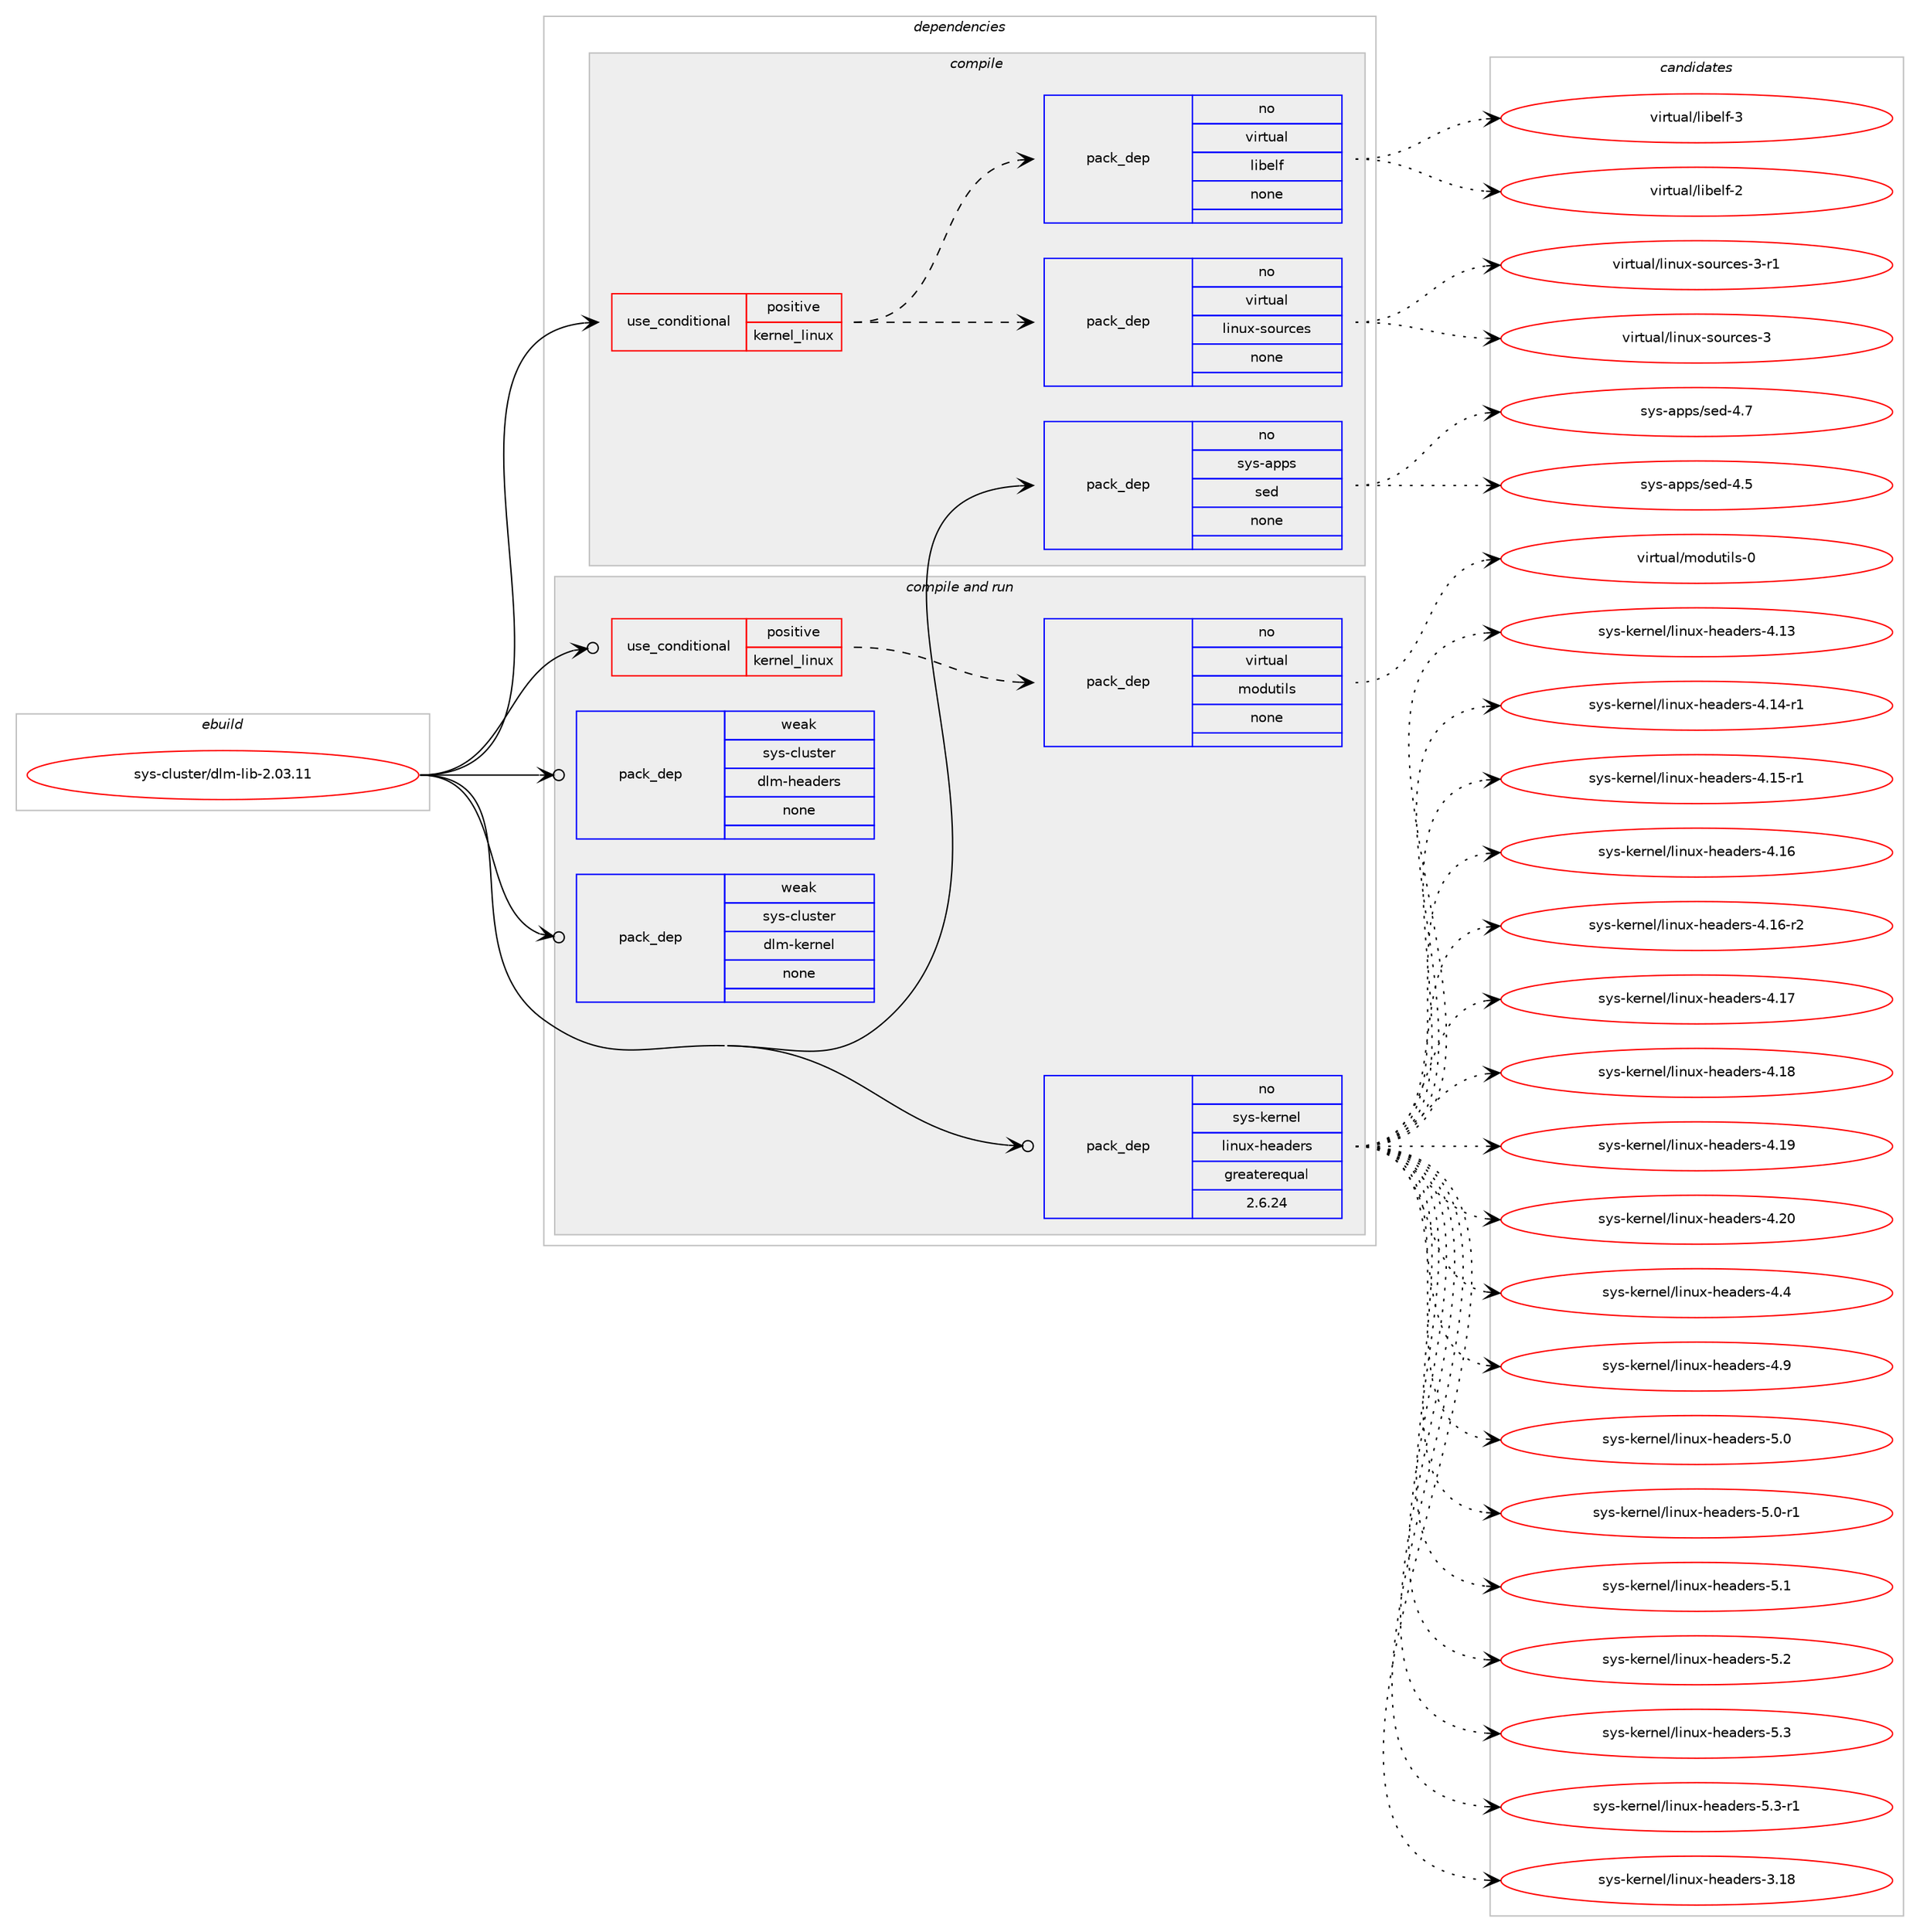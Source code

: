 digraph prolog {

# *************
# Graph options
# *************

newrank=true;
concentrate=true;
compound=true;
graph [rankdir=LR,fontname=Helvetica,fontsize=10,ranksep=1.5];#, ranksep=2.5, nodesep=0.2];
edge  [arrowhead=vee];
node  [fontname=Helvetica,fontsize=10];

# **********
# The ebuild
# **********

subgraph cluster_leftcol {
color=gray;
rank=same;
label=<<i>ebuild</i>>;
id [label="sys-cluster/dlm-lib-2.03.11", color=red, width=4, href="../sys-cluster/dlm-lib-2.03.11.svg"];
}

# ****************
# The dependencies
# ****************

subgraph cluster_midcol {
color=gray;
label=<<i>dependencies</i>>;
subgraph cluster_compile {
fillcolor="#eeeeee";
style=filled;
label=<<i>compile</i>>;
subgraph cond212760 {
dependency883714 [label=<<TABLE BORDER="0" CELLBORDER="1" CELLSPACING="0" CELLPADDING="4"><TR><TD ROWSPAN="3" CELLPADDING="10">use_conditional</TD></TR><TR><TD>positive</TD></TR><TR><TD>kernel_linux</TD></TR></TABLE>>, shape=none, color=red];
subgraph pack655454 {
dependency883715 [label=<<TABLE BORDER="0" CELLBORDER="1" CELLSPACING="0" CELLPADDING="4" WIDTH="220"><TR><TD ROWSPAN="6" CELLPADDING="30">pack_dep</TD></TR><TR><TD WIDTH="110">no</TD></TR><TR><TD>virtual</TD></TR><TR><TD>linux-sources</TD></TR><TR><TD>none</TD></TR><TR><TD></TD></TR></TABLE>>, shape=none, color=blue];
}
dependency883714:e -> dependency883715:w [weight=20,style="dashed",arrowhead="vee"];
subgraph pack655455 {
dependency883716 [label=<<TABLE BORDER="0" CELLBORDER="1" CELLSPACING="0" CELLPADDING="4" WIDTH="220"><TR><TD ROWSPAN="6" CELLPADDING="30">pack_dep</TD></TR><TR><TD WIDTH="110">no</TD></TR><TR><TD>virtual</TD></TR><TR><TD>libelf</TD></TR><TR><TD>none</TD></TR><TR><TD></TD></TR></TABLE>>, shape=none, color=blue];
}
dependency883714:e -> dependency883716:w [weight=20,style="dashed",arrowhead="vee"];
}
id:e -> dependency883714:w [weight=20,style="solid",arrowhead="vee"];
subgraph pack655456 {
dependency883717 [label=<<TABLE BORDER="0" CELLBORDER="1" CELLSPACING="0" CELLPADDING="4" WIDTH="220"><TR><TD ROWSPAN="6" CELLPADDING="30">pack_dep</TD></TR><TR><TD WIDTH="110">no</TD></TR><TR><TD>sys-apps</TD></TR><TR><TD>sed</TD></TR><TR><TD>none</TD></TR><TR><TD></TD></TR></TABLE>>, shape=none, color=blue];
}
id:e -> dependency883717:w [weight=20,style="solid",arrowhead="vee"];
}
subgraph cluster_compileandrun {
fillcolor="#eeeeee";
style=filled;
label=<<i>compile and run</i>>;
subgraph cond212761 {
dependency883718 [label=<<TABLE BORDER="0" CELLBORDER="1" CELLSPACING="0" CELLPADDING="4"><TR><TD ROWSPAN="3" CELLPADDING="10">use_conditional</TD></TR><TR><TD>positive</TD></TR><TR><TD>kernel_linux</TD></TR></TABLE>>, shape=none, color=red];
subgraph pack655457 {
dependency883719 [label=<<TABLE BORDER="0" CELLBORDER="1" CELLSPACING="0" CELLPADDING="4" WIDTH="220"><TR><TD ROWSPAN="6" CELLPADDING="30">pack_dep</TD></TR><TR><TD WIDTH="110">no</TD></TR><TR><TD>virtual</TD></TR><TR><TD>modutils</TD></TR><TR><TD>none</TD></TR><TR><TD></TD></TR></TABLE>>, shape=none, color=blue];
}
dependency883718:e -> dependency883719:w [weight=20,style="dashed",arrowhead="vee"];
}
id:e -> dependency883718:w [weight=20,style="solid",arrowhead="odotvee"];
subgraph pack655458 {
dependency883720 [label=<<TABLE BORDER="0" CELLBORDER="1" CELLSPACING="0" CELLPADDING="4" WIDTH="220"><TR><TD ROWSPAN="6" CELLPADDING="30">pack_dep</TD></TR><TR><TD WIDTH="110">no</TD></TR><TR><TD>sys-kernel</TD></TR><TR><TD>linux-headers</TD></TR><TR><TD>greaterequal</TD></TR><TR><TD>2.6.24</TD></TR></TABLE>>, shape=none, color=blue];
}
id:e -> dependency883720:w [weight=20,style="solid",arrowhead="odotvee"];
subgraph pack655459 {
dependency883721 [label=<<TABLE BORDER="0" CELLBORDER="1" CELLSPACING="0" CELLPADDING="4" WIDTH="220"><TR><TD ROWSPAN="6" CELLPADDING="30">pack_dep</TD></TR><TR><TD WIDTH="110">weak</TD></TR><TR><TD>sys-cluster</TD></TR><TR><TD>dlm-headers</TD></TR><TR><TD>none</TD></TR><TR><TD></TD></TR></TABLE>>, shape=none, color=blue];
}
id:e -> dependency883721:w [weight=20,style="solid",arrowhead="odotvee"];
subgraph pack655460 {
dependency883722 [label=<<TABLE BORDER="0" CELLBORDER="1" CELLSPACING="0" CELLPADDING="4" WIDTH="220"><TR><TD ROWSPAN="6" CELLPADDING="30">pack_dep</TD></TR><TR><TD WIDTH="110">weak</TD></TR><TR><TD>sys-cluster</TD></TR><TR><TD>dlm-kernel</TD></TR><TR><TD>none</TD></TR><TR><TD></TD></TR></TABLE>>, shape=none, color=blue];
}
id:e -> dependency883722:w [weight=20,style="solid",arrowhead="odotvee"];
}
subgraph cluster_run {
fillcolor="#eeeeee";
style=filled;
label=<<i>run</i>>;
}
}

# **************
# The candidates
# **************

subgraph cluster_choices {
rank=same;
color=gray;
label=<<i>candidates</i>>;

subgraph choice655454 {
color=black;
nodesep=1;
choice118105114116117971084710810511011712045115111117114991011154551 [label="virtual/linux-sources-3", color=red, width=4,href="../virtual/linux-sources-3.svg"];
choice1181051141161179710847108105110117120451151111171149910111545514511449 [label="virtual/linux-sources-3-r1", color=red, width=4,href="../virtual/linux-sources-3-r1.svg"];
dependency883715:e -> choice118105114116117971084710810511011712045115111117114991011154551:w [style=dotted,weight="100"];
dependency883715:e -> choice1181051141161179710847108105110117120451151111171149910111545514511449:w [style=dotted,weight="100"];
}
subgraph choice655455 {
color=black;
nodesep=1;
choice1181051141161179710847108105981011081024550 [label="virtual/libelf-2", color=red, width=4,href="../virtual/libelf-2.svg"];
choice1181051141161179710847108105981011081024551 [label="virtual/libelf-3", color=red, width=4,href="../virtual/libelf-3.svg"];
dependency883716:e -> choice1181051141161179710847108105981011081024550:w [style=dotted,weight="100"];
dependency883716:e -> choice1181051141161179710847108105981011081024551:w [style=dotted,weight="100"];
}
subgraph choice655456 {
color=black;
nodesep=1;
choice11512111545971121121154711510110045524653 [label="sys-apps/sed-4.5", color=red, width=4,href="../sys-apps/sed-4.5.svg"];
choice11512111545971121121154711510110045524655 [label="sys-apps/sed-4.7", color=red, width=4,href="../sys-apps/sed-4.7.svg"];
dependency883717:e -> choice11512111545971121121154711510110045524653:w [style=dotted,weight="100"];
dependency883717:e -> choice11512111545971121121154711510110045524655:w [style=dotted,weight="100"];
}
subgraph choice655457 {
color=black;
nodesep=1;
choice11810511411611797108471091111001171161051081154548 [label="virtual/modutils-0", color=red, width=4,href="../virtual/modutils-0.svg"];
dependency883719:e -> choice11810511411611797108471091111001171161051081154548:w [style=dotted,weight="100"];
}
subgraph choice655458 {
color=black;
nodesep=1;
choice115121115451071011141101011084710810511011712045104101971001011141154551464956 [label="sys-kernel/linux-headers-3.18", color=red, width=4,href="../sys-kernel/linux-headers-3.18.svg"];
choice115121115451071011141101011084710810511011712045104101971001011141154552464951 [label="sys-kernel/linux-headers-4.13", color=red, width=4,href="../sys-kernel/linux-headers-4.13.svg"];
choice1151211154510710111411010110847108105110117120451041019710010111411545524649524511449 [label="sys-kernel/linux-headers-4.14-r1", color=red, width=4,href="../sys-kernel/linux-headers-4.14-r1.svg"];
choice1151211154510710111411010110847108105110117120451041019710010111411545524649534511449 [label="sys-kernel/linux-headers-4.15-r1", color=red, width=4,href="../sys-kernel/linux-headers-4.15-r1.svg"];
choice115121115451071011141101011084710810511011712045104101971001011141154552464954 [label="sys-kernel/linux-headers-4.16", color=red, width=4,href="../sys-kernel/linux-headers-4.16.svg"];
choice1151211154510710111411010110847108105110117120451041019710010111411545524649544511450 [label="sys-kernel/linux-headers-4.16-r2", color=red, width=4,href="../sys-kernel/linux-headers-4.16-r2.svg"];
choice115121115451071011141101011084710810511011712045104101971001011141154552464955 [label="sys-kernel/linux-headers-4.17", color=red, width=4,href="../sys-kernel/linux-headers-4.17.svg"];
choice115121115451071011141101011084710810511011712045104101971001011141154552464956 [label="sys-kernel/linux-headers-4.18", color=red, width=4,href="../sys-kernel/linux-headers-4.18.svg"];
choice115121115451071011141101011084710810511011712045104101971001011141154552464957 [label="sys-kernel/linux-headers-4.19", color=red, width=4,href="../sys-kernel/linux-headers-4.19.svg"];
choice115121115451071011141101011084710810511011712045104101971001011141154552465048 [label="sys-kernel/linux-headers-4.20", color=red, width=4,href="../sys-kernel/linux-headers-4.20.svg"];
choice1151211154510710111411010110847108105110117120451041019710010111411545524652 [label="sys-kernel/linux-headers-4.4", color=red, width=4,href="../sys-kernel/linux-headers-4.4.svg"];
choice1151211154510710111411010110847108105110117120451041019710010111411545524657 [label="sys-kernel/linux-headers-4.9", color=red, width=4,href="../sys-kernel/linux-headers-4.9.svg"];
choice1151211154510710111411010110847108105110117120451041019710010111411545534648 [label="sys-kernel/linux-headers-5.0", color=red, width=4,href="../sys-kernel/linux-headers-5.0.svg"];
choice11512111545107101114110101108471081051101171204510410197100101114115455346484511449 [label="sys-kernel/linux-headers-5.0-r1", color=red, width=4,href="../sys-kernel/linux-headers-5.0-r1.svg"];
choice1151211154510710111411010110847108105110117120451041019710010111411545534649 [label="sys-kernel/linux-headers-5.1", color=red, width=4,href="../sys-kernel/linux-headers-5.1.svg"];
choice1151211154510710111411010110847108105110117120451041019710010111411545534650 [label="sys-kernel/linux-headers-5.2", color=red, width=4,href="../sys-kernel/linux-headers-5.2.svg"];
choice1151211154510710111411010110847108105110117120451041019710010111411545534651 [label="sys-kernel/linux-headers-5.3", color=red, width=4,href="../sys-kernel/linux-headers-5.3.svg"];
choice11512111545107101114110101108471081051101171204510410197100101114115455346514511449 [label="sys-kernel/linux-headers-5.3-r1", color=red, width=4,href="../sys-kernel/linux-headers-5.3-r1.svg"];
dependency883720:e -> choice115121115451071011141101011084710810511011712045104101971001011141154551464956:w [style=dotted,weight="100"];
dependency883720:e -> choice115121115451071011141101011084710810511011712045104101971001011141154552464951:w [style=dotted,weight="100"];
dependency883720:e -> choice1151211154510710111411010110847108105110117120451041019710010111411545524649524511449:w [style=dotted,weight="100"];
dependency883720:e -> choice1151211154510710111411010110847108105110117120451041019710010111411545524649534511449:w [style=dotted,weight="100"];
dependency883720:e -> choice115121115451071011141101011084710810511011712045104101971001011141154552464954:w [style=dotted,weight="100"];
dependency883720:e -> choice1151211154510710111411010110847108105110117120451041019710010111411545524649544511450:w [style=dotted,weight="100"];
dependency883720:e -> choice115121115451071011141101011084710810511011712045104101971001011141154552464955:w [style=dotted,weight="100"];
dependency883720:e -> choice115121115451071011141101011084710810511011712045104101971001011141154552464956:w [style=dotted,weight="100"];
dependency883720:e -> choice115121115451071011141101011084710810511011712045104101971001011141154552464957:w [style=dotted,weight="100"];
dependency883720:e -> choice115121115451071011141101011084710810511011712045104101971001011141154552465048:w [style=dotted,weight="100"];
dependency883720:e -> choice1151211154510710111411010110847108105110117120451041019710010111411545524652:w [style=dotted,weight="100"];
dependency883720:e -> choice1151211154510710111411010110847108105110117120451041019710010111411545524657:w [style=dotted,weight="100"];
dependency883720:e -> choice1151211154510710111411010110847108105110117120451041019710010111411545534648:w [style=dotted,weight="100"];
dependency883720:e -> choice11512111545107101114110101108471081051101171204510410197100101114115455346484511449:w [style=dotted,weight="100"];
dependency883720:e -> choice1151211154510710111411010110847108105110117120451041019710010111411545534649:w [style=dotted,weight="100"];
dependency883720:e -> choice1151211154510710111411010110847108105110117120451041019710010111411545534650:w [style=dotted,weight="100"];
dependency883720:e -> choice1151211154510710111411010110847108105110117120451041019710010111411545534651:w [style=dotted,weight="100"];
dependency883720:e -> choice11512111545107101114110101108471081051101171204510410197100101114115455346514511449:w [style=dotted,weight="100"];
}
subgraph choice655459 {
color=black;
nodesep=1;
}
subgraph choice655460 {
color=black;
nodesep=1;
}
}

}
